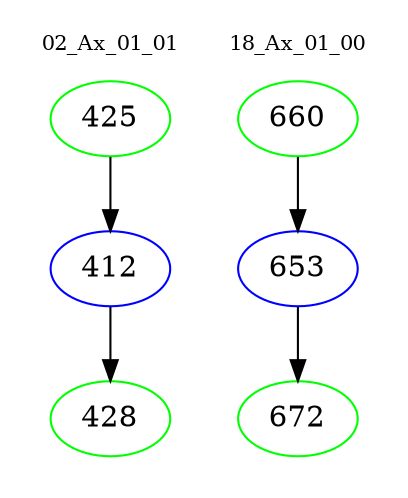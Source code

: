 digraph{
subgraph cluster_0 {
color = white
label = "02_Ax_01_01";
fontsize=10;
T0_425 [label="425", color="green"]
T0_425 -> T0_412 [color="black"]
T0_412 [label="412", color="blue"]
T0_412 -> T0_428 [color="black"]
T0_428 [label="428", color="green"]
}
subgraph cluster_1 {
color = white
label = "18_Ax_01_00";
fontsize=10;
T1_660 [label="660", color="green"]
T1_660 -> T1_653 [color="black"]
T1_653 [label="653", color="blue"]
T1_653 -> T1_672 [color="black"]
T1_672 [label="672", color="green"]
}
}
